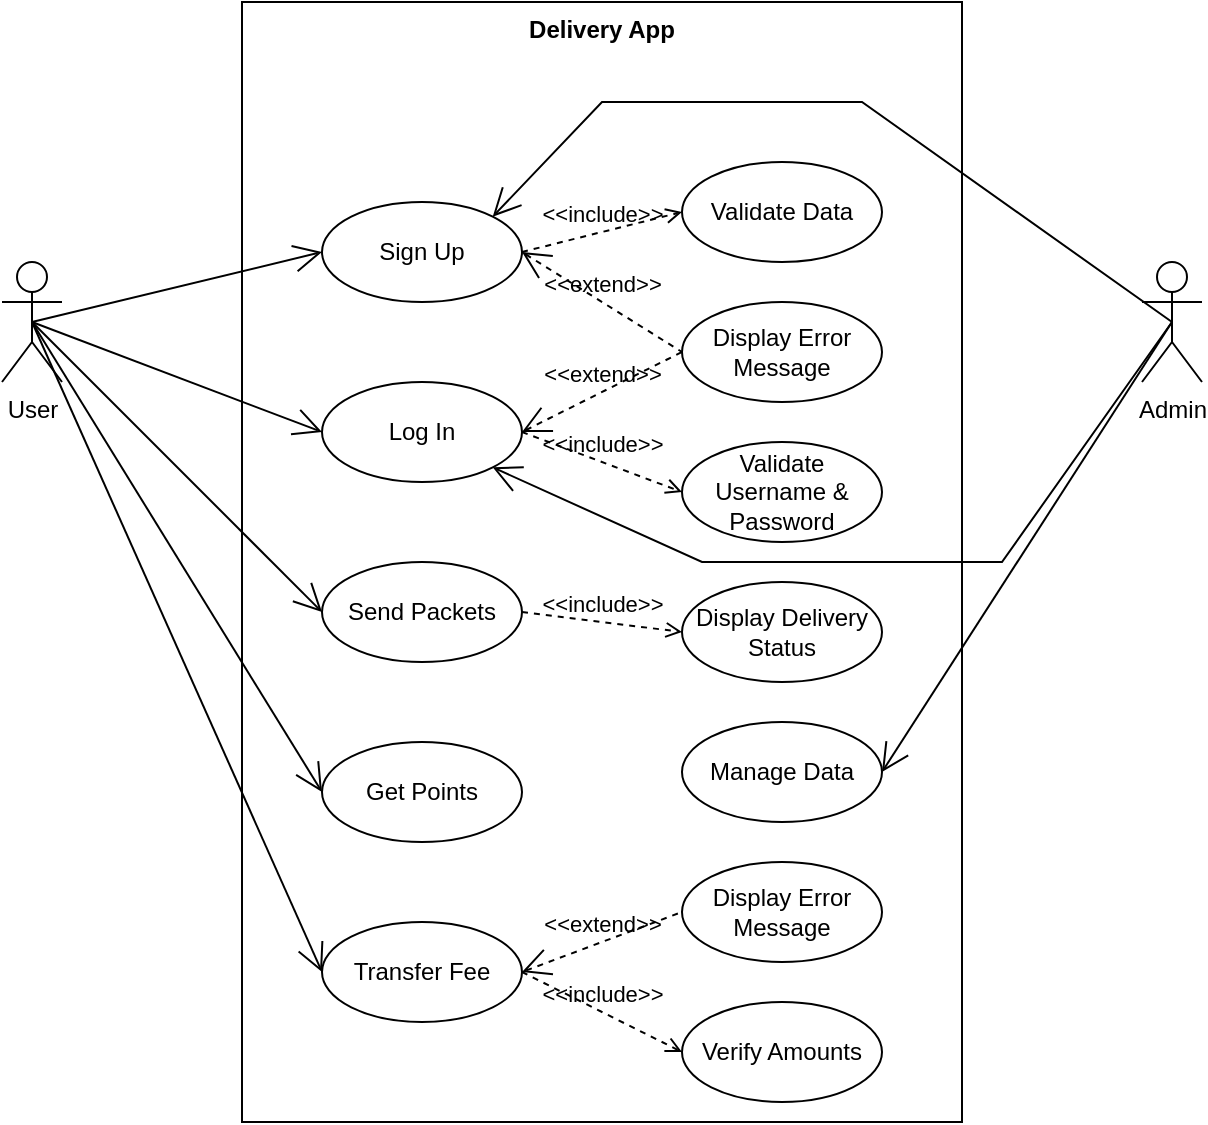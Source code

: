 <mxfile version="24.0.7" type="device">
  <diagram name="Page-1" id="Gzr3Jkpcg0FxN1e7sh33">
    <mxGraphModel dx="880" dy="460" grid="1" gridSize="10" guides="1" tooltips="1" connect="1" arrows="1" fold="1" page="1" pageScale="1" pageWidth="850" pageHeight="1100" math="0" shadow="0">
      <root>
        <mxCell id="0" />
        <mxCell id="1" parent="0" />
        <mxCell id="ZCxvXX5myREktlkNIcdF-1" value="User" style="shape=umlActor;verticalLabelPosition=bottom;verticalAlign=top;html=1;outlineConnect=0;" vertex="1" parent="1">
          <mxGeometry x="160" y="210" width="30" height="60" as="geometry" />
        </mxCell>
        <mxCell id="ZCxvXX5myREktlkNIcdF-4" value="Delivery App" style="shape=rect;html=1;verticalAlign=top;fontStyle=1;whiteSpace=wrap;align=center;" vertex="1" parent="1">
          <mxGeometry x="280" y="80" width="360" height="560" as="geometry" />
        </mxCell>
        <mxCell id="ZCxvXX5myREktlkNIcdF-5" value="Admin" style="shape=umlActor;verticalLabelPosition=bottom;verticalAlign=top;html=1;outlineConnect=0;" vertex="1" parent="1">
          <mxGeometry x="730" y="210" width="30" height="60" as="geometry" />
        </mxCell>
        <mxCell id="ZCxvXX5myREktlkNIcdF-6" value="Sign Up" style="ellipse;whiteSpace=wrap;html=1;" vertex="1" parent="1">
          <mxGeometry x="320" y="180" width="100" height="50" as="geometry" />
        </mxCell>
        <mxCell id="ZCxvXX5myREktlkNIcdF-7" value="Log In" style="ellipse;whiteSpace=wrap;html=1;" vertex="1" parent="1">
          <mxGeometry x="320" y="270" width="100" height="50" as="geometry" />
        </mxCell>
        <mxCell id="ZCxvXX5myREktlkNIcdF-8" value="Transfer Fee" style="ellipse;whiteSpace=wrap;html=1;" vertex="1" parent="1">
          <mxGeometry x="320" y="540" width="100" height="50" as="geometry" />
        </mxCell>
        <mxCell id="ZCxvXX5myREktlkNIcdF-10" value="Send Packets" style="ellipse;whiteSpace=wrap;html=1;" vertex="1" parent="1">
          <mxGeometry x="320" y="360" width="100" height="50" as="geometry" />
        </mxCell>
        <mxCell id="ZCxvXX5myREktlkNIcdF-12" value="Get Points" style="ellipse;whiteSpace=wrap;html=1;" vertex="1" parent="1">
          <mxGeometry x="320" y="450" width="100" height="50" as="geometry" />
        </mxCell>
        <mxCell id="ZCxvXX5myREktlkNIcdF-15" value="" style="endArrow=open;endFill=1;endSize=12;html=1;rounded=0;exitX=0.5;exitY=0.5;exitDx=0;exitDy=0;exitPerimeter=0;entryX=0;entryY=0.5;entryDx=0;entryDy=0;" edge="1" parent="1" source="ZCxvXX5myREktlkNIcdF-1" target="ZCxvXX5myREktlkNIcdF-6">
          <mxGeometry width="160" relative="1" as="geometry">
            <mxPoint x="240" y="239.5" as="sourcePoint" />
            <mxPoint x="400" y="239.5" as="targetPoint" />
          </mxGeometry>
        </mxCell>
        <mxCell id="ZCxvXX5myREktlkNIcdF-16" value="" style="endArrow=open;endFill=1;endSize=12;html=1;rounded=0;exitX=0.5;exitY=0.5;exitDx=0;exitDy=0;exitPerimeter=0;entryX=0;entryY=0.5;entryDx=0;entryDy=0;" edge="1" parent="1" source="ZCxvXX5myREktlkNIcdF-1" target="ZCxvXX5myREktlkNIcdF-7">
          <mxGeometry width="160" relative="1" as="geometry">
            <mxPoint x="185" y="250" as="sourcePoint" />
            <mxPoint x="330" y="215" as="targetPoint" />
          </mxGeometry>
        </mxCell>
        <mxCell id="ZCxvXX5myREktlkNIcdF-17" value="" style="endArrow=open;endFill=1;endSize=12;html=1;rounded=0;exitX=0.5;exitY=0.5;exitDx=0;exitDy=0;exitPerimeter=0;entryX=0;entryY=0.5;entryDx=0;entryDy=0;" edge="1" parent="1" source="ZCxvXX5myREktlkNIcdF-1" target="ZCxvXX5myREktlkNIcdF-10">
          <mxGeometry width="160" relative="1" as="geometry">
            <mxPoint x="195" y="260" as="sourcePoint" />
            <mxPoint x="340" y="225" as="targetPoint" />
          </mxGeometry>
        </mxCell>
        <mxCell id="ZCxvXX5myREktlkNIcdF-18" value="" style="endArrow=open;endFill=1;endSize=12;html=1;rounded=0;exitX=0.5;exitY=0.5;exitDx=0;exitDy=0;exitPerimeter=0;entryX=0;entryY=0.5;entryDx=0;entryDy=0;" edge="1" parent="1" source="ZCxvXX5myREktlkNIcdF-1" target="ZCxvXX5myREktlkNIcdF-12">
          <mxGeometry width="160" relative="1" as="geometry">
            <mxPoint x="205" y="270" as="sourcePoint" />
            <mxPoint x="350" y="235" as="targetPoint" />
          </mxGeometry>
        </mxCell>
        <mxCell id="ZCxvXX5myREktlkNIcdF-19" value="" style="endArrow=open;endFill=1;endSize=12;html=1;rounded=0;exitX=0.5;exitY=0.5;exitDx=0;exitDy=0;exitPerimeter=0;entryX=0;entryY=0.5;entryDx=0;entryDy=0;" edge="1" parent="1" source="ZCxvXX5myREktlkNIcdF-1" target="ZCxvXX5myREktlkNIcdF-8">
          <mxGeometry width="160" relative="1" as="geometry">
            <mxPoint x="215" y="280" as="sourcePoint" />
            <mxPoint x="360" y="245" as="targetPoint" />
          </mxGeometry>
        </mxCell>
        <mxCell id="ZCxvXX5myREktlkNIcdF-21" value="Validate Data" style="ellipse;whiteSpace=wrap;html=1;" vertex="1" parent="1">
          <mxGeometry x="500" y="160" width="100" height="50" as="geometry" />
        </mxCell>
        <mxCell id="ZCxvXX5myREktlkNIcdF-22" value="&amp;lt;&amp;lt;include&amp;gt;&amp;gt;" style="edgeStyle=none;html=1;endArrow=open;verticalAlign=bottom;dashed=1;labelBackgroundColor=none;rounded=0;exitX=1;exitY=0.5;exitDx=0;exitDy=0;entryX=0;entryY=0.5;entryDx=0;entryDy=0;" edge="1" parent="1" source="ZCxvXX5myREktlkNIcdF-6" target="ZCxvXX5myREktlkNIcdF-21">
          <mxGeometry width="160" relative="1" as="geometry">
            <mxPoint x="340" y="360" as="sourcePoint" />
            <mxPoint x="500" y="360" as="targetPoint" />
          </mxGeometry>
        </mxCell>
        <mxCell id="ZCxvXX5myREktlkNIcdF-23" value="Display Error Message" style="ellipse;whiteSpace=wrap;html=1;" vertex="1" parent="1">
          <mxGeometry x="500" y="230" width="100" height="50" as="geometry" />
        </mxCell>
        <mxCell id="ZCxvXX5myREktlkNIcdF-24" value="&amp;lt;&amp;lt;extend&amp;gt;&amp;gt;" style="edgeStyle=none;html=1;startArrow=open;endArrow=none;startSize=12;verticalAlign=bottom;dashed=1;labelBackgroundColor=none;rounded=0;entryX=0;entryY=0.5;entryDx=0;entryDy=0;exitX=1;exitY=0.5;exitDx=0;exitDy=0;" edge="1" parent="1" source="ZCxvXX5myREktlkNIcdF-6" target="ZCxvXX5myREktlkNIcdF-23">
          <mxGeometry width="160" relative="1" as="geometry">
            <mxPoint x="340" y="360" as="sourcePoint" />
            <mxPoint x="500" y="360" as="targetPoint" />
          </mxGeometry>
        </mxCell>
        <mxCell id="ZCxvXX5myREktlkNIcdF-25" value="&amp;lt;&amp;lt;extend&amp;gt;&amp;gt;" style="edgeStyle=none;html=1;startArrow=open;endArrow=none;startSize=12;verticalAlign=bottom;dashed=1;labelBackgroundColor=none;rounded=0;entryX=0;entryY=0.5;entryDx=0;entryDy=0;exitX=1;exitY=0.5;exitDx=0;exitDy=0;" edge="1" parent="1" source="ZCxvXX5myREktlkNIcdF-7" target="ZCxvXX5myREktlkNIcdF-23">
          <mxGeometry width="160" relative="1" as="geometry">
            <mxPoint x="340" y="360" as="sourcePoint" />
            <mxPoint x="500" y="360" as="targetPoint" />
          </mxGeometry>
        </mxCell>
        <mxCell id="ZCxvXX5myREktlkNIcdF-26" value="Validate Username &amp;amp; Password" style="ellipse;whiteSpace=wrap;html=1;" vertex="1" parent="1">
          <mxGeometry x="500" y="300" width="100" height="50" as="geometry" />
        </mxCell>
        <mxCell id="ZCxvXX5myREktlkNIcdF-27" value="&amp;lt;&amp;lt;include&amp;gt;&amp;gt;" style="edgeStyle=none;html=1;endArrow=open;verticalAlign=bottom;dashed=1;labelBackgroundColor=none;rounded=0;exitX=1;exitY=0.5;exitDx=0;exitDy=0;entryX=0;entryY=0.5;entryDx=0;entryDy=0;" edge="1" parent="1" source="ZCxvXX5myREktlkNIcdF-7" target="ZCxvXX5myREktlkNIcdF-26">
          <mxGeometry width="160" relative="1" as="geometry">
            <mxPoint x="340" y="360" as="sourcePoint" />
            <mxPoint x="500" y="360" as="targetPoint" />
          </mxGeometry>
        </mxCell>
        <mxCell id="ZCxvXX5myREktlkNIcdF-28" value="Display Delivery Status" style="ellipse;whiteSpace=wrap;html=1;" vertex="1" parent="1">
          <mxGeometry x="500" y="370" width="100" height="50" as="geometry" />
        </mxCell>
        <mxCell id="ZCxvXX5myREktlkNIcdF-29" value="&amp;lt;&amp;lt;include&amp;gt;&amp;gt;" style="edgeStyle=none;html=1;endArrow=open;verticalAlign=bottom;dashed=1;labelBackgroundColor=none;rounded=0;entryX=0;entryY=0.5;entryDx=0;entryDy=0;exitX=1;exitY=0.5;exitDx=0;exitDy=0;" edge="1" parent="1" source="ZCxvXX5myREktlkNIcdF-10" target="ZCxvXX5myREktlkNIcdF-28">
          <mxGeometry width="160" relative="1" as="geometry">
            <mxPoint x="340" y="360" as="sourcePoint" />
            <mxPoint x="500" y="360" as="targetPoint" />
          </mxGeometry>
        </mxCell>
        <mxCell id="ZCxvXX5myREktlkNIcdF-30" value="" style="endArrow=open;endFill=1;endSize=12;html=1;rounded=0;exitX=0.5;exitY=0.5;exitDx=0;exitDy=0;exitPerimeter=0;entryX=1;entryY=0;entryDx=0;entryDy=0;" edge="1" parent="1" source="ZCxvXX5myREktlkNIcdF-5" target="ZCxvXX5myREktlkNIcdF-6">
          <mxGeometry width="160" relative="1" as="geometry">
            <mxPoint x="185" y="250" as="sourcePoint" />
            <mxPoint x="330" y="215" as="targetPoint" />
            <Array as="points">
              <mxPoint x="590" y="130" />
              <mxPoint x="460" y="130" />
            </Array>
          </mxGeometry>
        </mxCell>
        <mxCell id="ZCxvXX5myREktlkNIcdF-31" value="" style="endArrow=open;endFill=1;endSize=12;html=1;rounded=0;exitX=0.5;exitY=0.5;exitDx=0;exitDy=0;exitPerimeter=0;entryX=1;entryY=1;entryDx=0;entryDy=0;" edge="1" parent="1" source="ZCxvXX5myREktlkNIcdF-5" target="ZCxvXX5myREktlkNIcdF-7">
          <mxGeometry width="160" relative="1" as="geometry">
            <mxPoint x="195" y="260" as="sourcePoint" />
            <mxPoint x="340" y="225" as="targetPoint" />
            <Array as="points">
              <mxPoint x="660" y="360" />
              <mxPoint x="510" y="360" />
            </Array>
          </mxGeometry>
        </mxCell>
        <mxCell id="ZCxvXX5myREktlkNIcdF-33" value="Verify Amounts" style="ellipse;whiteSpace=wrap;html=1;" vertex="1" parent="1">
          <mxGeometry x="500" y="580" width="100" height="50" as="geometry" />
        </mxCell>
        <mxCell id="ZCxvXX5myREktlkNIcdF-34" value="&amp;lt;&amp;lt;include&amp;gt;&amp;gt;" style="edgeStyle=none;html=1;endArrow=open;verticalAlign=bottom;dashed=1;labelBackgroundColor=none;rounded=0;exitX=1;exitY=0.5;exitDx=0;exitDy=0;entryX=0;entryY=0.5;entryDx=0;entryDy=0;" edge="1" parent="1" source="ZCxvXX5myREktlkNIcdF-8" target="ZCxvXX5myREktlkNIcdF-33">
          <mxGeometry width="160" relative="1" as="geometry">
            <mxPoint x="400" y="430" as="sourcePoint" />
            <mxPoint x="560" y="430" as="targetPoint" />
          </mxGeometry>
        </mxCell>
        <mxCell id="ZCxvXX5myREktlkNIcdF-35" value="Display Error Message" style="ellipse;whiteSpace=wrap;html=1;" vertex="1" parent="1">
          <mxGeometry x="500" y="510" width="100" height="50" as="geometry" />
        </mxCell>
        <mxCell id="ZCxvXX5myREktlkNIcdF-36" value="&amp;lt;&amp;lt;extend&amp;gt;&amp;gt;" style="edgeStyle=none;html=1;startArrow=open;endArrow=none;startSize=12;verticalAlign=bottom;dashed=1;labelBackgroundColor=none;rounded=0;exitX=1;exitY=0.5;exitDx=0;exitDy=0;entryX=0;entryY=0.5;entryDx=0;entryDy=0;" edge="1" parent="1" source="ZCxvXX5myREktlkNIcdF-8" target="ZCxvXX5myREktlkNIcdF-35">
          <mxGeometry width="160" relative="1" as="geometry">
            <mxPoint x="400" y="430" as="sourcePoint" />
            <mxPoint x="560" y="430" as="targetPoint" />
          </mxGeometry>
        </mxCell>
        <mxCell id="ZCxvXX5myREktlkNIcdF-37" value="Manage Data" style="ellipse;whiteSpace=wrap;html=1;" vertex="1" parent="1">
          <mxGeometry x="500" y="440" width="100" height="50" as="geometry" />
        </mxCell>
        <mxCell id="ZCxvXX5myREktlkNIcdF-38" value="" style="endArrow=open;endFill=1;endSize=12;html=1;rounded=0;exitX=0.5;exitY=0.5;exitDx=0;exitDy=0;exitPerimeter=0;entryX=1;entryY=0.5;entryDx=0;entryDy=0;" edge="1" parent="1" source="ZCxvXX5myREktlkNIcdF-5" target="ZCxvXX5myREktlkNIcdF-37">
          <mxGeometry width="160" relative="1" as="geometry">
            <mxPoint x="720" y="385" as="sourcePoint" />
            <mxPoint x="865" y="440" as="targetPoint" />
          </mxGeometry>
        </mxCell>
      </root>
    </mxGraphModel>
  </diagram>
</mxfile>
